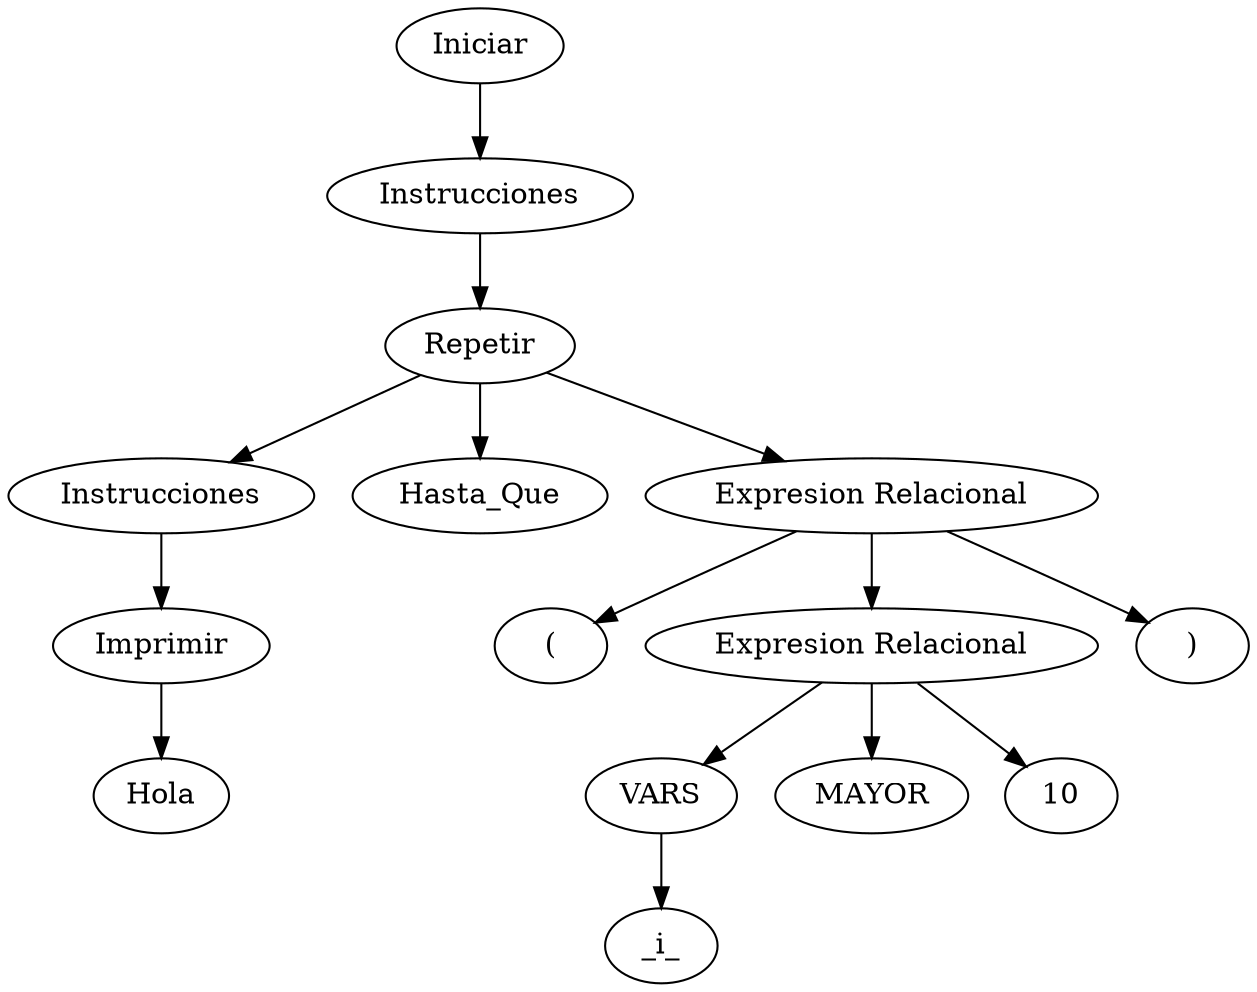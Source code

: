 digraph G{
"node774786947" [ label = "Iniciar",];
"node5027392" [ label = "Instrucciones",];
"node1000365503" [ label = "Repetir",];
"node286313959" [ label = "Instrucciones",];
"node1293867537" [ label = "Imprimir",];
"node671451972" [ label = "Hola",];
"node1293867537" -> "node671451972" [ label = "",];
"node286313959" -> "node1293867537" [ label = "",];
"node1000365503" -> "node286313959" [ label = "",];
"node292644446" [ label = "Hasta_Que",];
"node1000365503" -> "node292644446" [ label = "",];
"node102362722" [ label = "Expresion Relacional",];
"node1038906082" [ label = "(",];
"node102362722" -> "node1038906082" [ label = "",];
"node968327600" [ label = "Expresion Relacional",];
"node594432846" [ label = "VARS",];
"node1791873983" [ label = "_i_",];
"node594432846" -> "node1791873983" [ label = "",];
"node968327600" -> "node594432846" [ label = "",];
"node887670630" [ label = "MAYOR",];
"node968327600" -> "node887670630" [ label = "",];
"node836205130" [ label = "10",];
"node968327600" -> "node836205130" [ label = "",];
"node102362722" -> "node968327600" [ label = "",];
"node1626520349" [ label = ")",];
"node102362722" -> "node1626520349" [ label = "",];
"node1000365503" -> "node102362722" [ label = "",];
"node5027392" -> "node1000365503" [ label = "",];
"node774786947" -> "node5027392" [ label = "",];
}